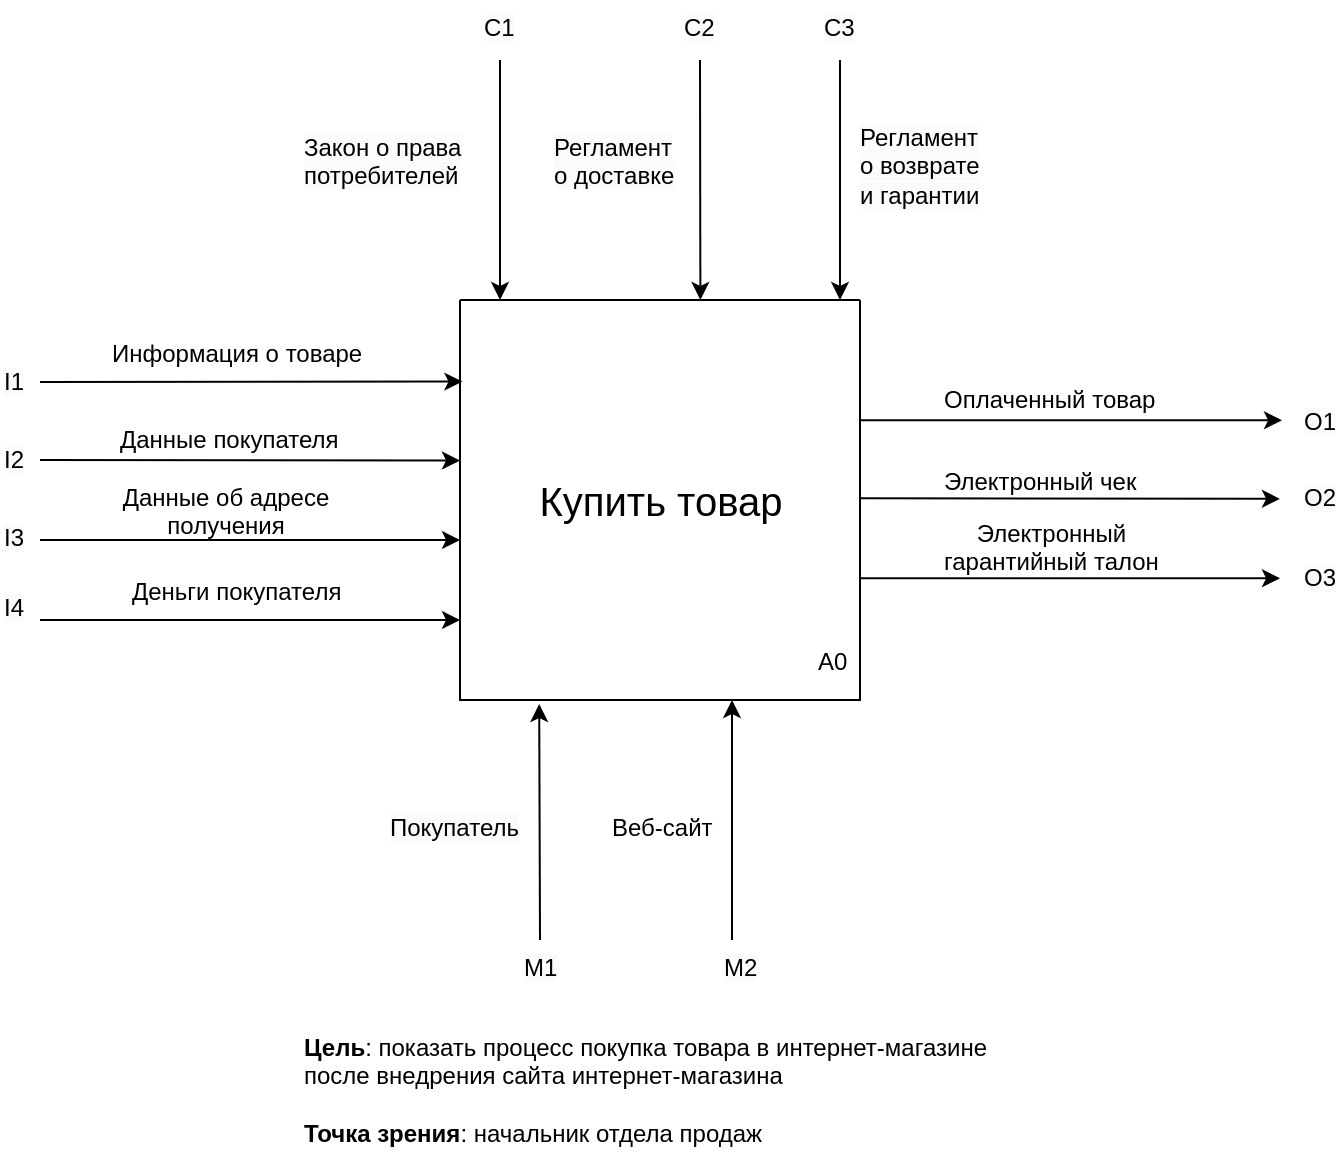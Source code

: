 <mxfile version="23.1.6" type="github">
  <diagram name="Страница — 1" id="MrUY5nf-4vCNaqiUoCGp">
    <mxGraphModel dx="1010" dy="562" grid="0" gridSize="10" guides="1" tooltips="1" connect="1" arrows="1" fold="1" page="0" pageScale="1" pageWidth="827" pageHeight="1169" math="0" shadow="0">
      <root>
        <mxCell id="0" />
        <mxCell id="1" parent="0" />
        <mxCell id="lQVX6eLietwEVeY7ujKg-1" value="" style="swimlane;startSize=0;" parent="1" vertex="1">
          <mxGeometry x="320" y="240" width="200" height="200" as="geometry" />
        </mxCell>
        <mxCell id="lQVX6eLietwEVeY7ujKg-2" value="&lt;font style=&quot;font-size: 20px;&quot;&gt;Купить товар&lt;/font&gt;" style="text;html=1;align=center;verticalAlign=middle;resizable=0;points=[];autosize=1;strokeColor=none;fillColor=none;" parent="lQVX6eLietwEVeY7ujKg-1" vertex="1">
          <mxGeometry x="25" y="80" width="150" height="40" as="geometry" />
        </mxCell>
        <mxCell id="lQVX6eLietwEVeY7ujKg-3" value="&lt;div style=&quot;text-align: center;&quot;&gt;А0&lt;/div&gt;" style="text;whiteSpace=wrap;html=1;" parent="lQVX6eLietwEVeY7ujKg-1" vertex="1">
          <mxGeometry x="177" y="167" width="20" height="30" as="geometry" />
        </mxCell>
        <mxCell id="lQVX6eLietwEVeY7ujKg-4" value="" style="endArrow=classic;html=1;rounded=0;" parent="1" edge="1">
          <mxGeometry width="50" height="50" relative="1" as="geometry">
            <mxPoint x="340" y="120" as="sourcePoint" />
            <mxPoint x="340" y="240" as="targetPoint" />
          </mxGeometry>
        </mxCell>
        <mxCell id="lQVX6eLietwEVeY7ujKg-5" value="" style="endArrow=classic;html=1;rounded=0;entryX=0.466;entryY=0;entryDx=0;entryDy=0;entryPerimeter=0;" parent="1" edge="1">
          <mxGeometry width="50" height="50" relative="1" as="geometry">
            <mxPoint x="440" y="120" as="sourcePoint" />
            <mxPoint x="440.2" y="240" as="targetPoint" />
          </mxGeometry>
        </mxCell>
        <mxCell id="lQVX6eLietwEVeY7ujKg-6" value="" style="endArrow=classic;html=1;rounded=0;entryX=0.466;entryY=0;entryDx=0;entryDy=0;entryPerimeter=0;" parent="1" edge="1">
          <mxGeometry width="50" height="50" relative="1" as="geometry">
            <mxPoint x="510" y="120" as="sourcePoint" />
            <mxPoint x="510" y="240" as="targetPoint" />
          </mxGeometry>
        </mxCell>
        <mxCell id="lQVX6eLietwEVeY7ujKg-7" value="&lt;span style=&quot;caret-color: rgb(0, 0, 0); color: rgb(0, 0, 0); font-family: Helvetica; font-style: normal; font-variant-caps: normal; font-weight: 400; letter-spacing: normal; text-align: center; text-indent: 0px; text-transform: none; word-spacing: 0px; -webkit-text-stroke-width: 0px; background-color: rgb(251, 251, 251); text-decoration: none; float: none; display: inline !important;&quot;&gt;&lt;font style=&quot;font-size: 12px;&quot;&gt;Закон о права потребителей&lt;/font&gt;&lt;/span&gt;" style="text;whiteSpace=wrap;html=1;" parent="1" vertex="1">
          <mxGeometry x="240" y="150" width="90" height="40" as="geometry" />
        </mxCell>
        <mxCell id="lQVX6eLietwEVeY7ujKg-8" value="&lt;span style=&quot;caret-color: rgb(0, 0, 0); color: rgb(0, 0, 0); font-family: Helvetica; font-style: normal; font-variant-caps: normal; font-weight: 400; letter-spacing: normal; text-align: center; text-indent: 0px; text-transform: none; word-spacing: 0px; -webkit-text-stroke-width: 0px; background-color: rgb(251, 251, 251); text-decoration: none; float: none; display: inline !important;&quot;&gt;&lt;font style=&quot;font-size: 12px;&quot;&gt;Регламент &lt;br&gt;о возврате и гарантии&lt;/font&gt;&lt;/span&gt;" style="text;whiteSpace=wrap;html=1;" parent="1" vertex="1">
          <mxGeometry x="518" y="145" width="70" height="50" as="geometry" />
        </mxCell>
        <mxCell id="lQVX6eLietwEVeY7ujKg-9" value="&lt;span style=&quot;caret-color: rgb(0, 0, 0); color: rgb(0, 0, 0); font-family: Helvetica; font-style: normal; font-variant-caps: normal; font-weight: 400; letter-spacing: normal; text-align: center; text-indent: 0px; text-transform: none; word-spacing: 0px; -webkit-text-stroke-width: 0px; background-color: rgb(251, 251, 251); text-decoration: none; float: none; display: inline !important;&quot;&gt;&lt;font style=&quot;font-size: 12px;&quot;&gt;Регламент &lt;br&gt;о доставке&lt;/font&gt;&lt;/span&gt;" style="text;whiteSpace=wrap;html=1;" parent="1" vertex="1">
          <mxGeometry x="365" y="150" width="70" height="40" as="geometry" />
        </mxCell>
        <mxCell id="lQVX6eLietwEVeY7ujKg-10" value="&lt;span style=&quot;caret-color: rgb(0, 0, 0); color: rgb(0, 0, 0); font-family: Helvetica; font-style: normal; font-variant-caps: normal; font-weight: 400; letter-spacing: normal; text-align: center; text-indent: 0px; text-transform: none; word-spacing: 0px; -webkit-text-stroke-width: 0px; background-color: rgb(251, 251, 251); text-decoration: none; float: none; display: inline !important;&quot;&gt;&lt;font style=&quot;font-size: 12px;&quot;&gt;С1&lt;/font&gt;&lt;/span&gt;" style="text;whiteSpace=wrap;html=1;" parent="1" vertex="1">
          <mxGeometry x="330" y="90" width="20" height="30" as="geometry" />
        </mxCell>
        <mxCell id="lQVX6eLietwEVeY7ujKg-11" value="&lt;span style=&quot;caret-color: rgb(0, 0, 0); color: rgb(0, 0, 0); font-family: Helvetica; font-style: normal; font-variant-caps: normal; font-weight: 400; letter-spacing: normal; text-align: center; text-indent: 0px; text-transform: none; word-spacing: 0px; -webkit-text-stroke-width: 0px; background-color: rgb(251, 251, 251); text-decoration: none; float: none; display: inline !important;&quot;&gt;&lt;font style=&quot;font-size: 12px;&quot;&gt;С2&lt;/font&gt;&lt;/span&gt;" style="text;whiteSpace=wrap;html=1;" parent="1" vertex="1">
          <mxGeometry x="430" y="90" width="20" height="30" as="geometry" />
        </mxCell>
        <mxCell id="lQVX6eLietwEVeY7ujKg-12" value="&lt;span style=&quot;caret-color: rgb(0, 0, 0); color: rgb(0, 0, 0); font-family: Helvetica; font-style: normal; font-variant-caps: normal; font-weight: 400; letter-spacing: normal; text-align: center; text-indent: 0px; text-transform: none; word-spacing: 0px; -webkit-text-stroke-width: 0px; background-color: rgb(251, 251, 251); text-decoration: none; float: none; display: inline !important;&quot;&gt;&lt;font style=&quot;font-size: 12px;&quot;&gt;С3&lt;/font&gt;&lt;/span&gt;" style="text;whiteSpace=wrap;html=1;" parent="1" vertex="1">
          <mxGeometry x="500" y="90" width="20" height="30" as="geometry" />
        </mxCell>
        <mxCell id="lQVX6eLietwEVeY7ujKg-13" value="" style="endArrow=classic;html=1;rounded=0;entryX=0.006;entryY=0.204;entryDx=0;entryDy=0;entryPerimeter=0;" parent="1" target="lQVX6eLietwEVeY7ujKg-1" edge="1">
          <mxGeometry width="50" height="50" relative="1" as="geometry">
            <mxPoint x="110" y="281" as="sourcePoint" />
            <mxPoint x="230" y="230" as="targetPoint" />
          </mxGeometry>
        </mxCell>
        <mxCell id="lQVX6eLietwEVeY7ujKg-14" value="" style="endArrow=classic;html=1;rounded=0;" parent="1" edge="1">
          <mxGeometry width="50" height="50" relative="1" as="geometry">
            <mxPoint x="110" y="320" as="sourcePoint" />
            <mxPoint x="320.0" y="320.273" as="targetPoint" />
          </mxGeometry>
        </mxCell>
        <mxCell id="lQVX6eLietwEVeY7ujKg-15" value="" style="endArrow=classic;html=1;rounded=0;" parent="1" edge="1">
          <mxGeometry width="50" height="50" relative="1" as="geometry">
            <mxPoint x="110" y="360" as="sourcePoint" />
            <mxPoint x="320" y="360" as="targetPoint" />
          </mxGeometry>
        </mxCell>
        <mxCell id="lQVX6eLietwEVeY7ujKg-16" value="" style="endArrow=classic;html=1;rounded=0;" parent="1" edge="1">
          <mxGeometry width="50" height="50" relative="1" as="geometry">
            <mxPoint x="110" y="400" as="sourcePoint" />
            <mxPoint x="320" y="400" as="targetPoint" />
          </mxGeometry>
        </mxCell>
        <mxCell id="lQVX6eLietwEVeY7ujKg-17" value="&lt;div style=&quot;text-align: center;&quot;&gt;Деньги покупателя&lt;/div&gt;" style="text;whiteSpace=wrap;html=1;" parent="1" vertex="1">
          <mxGeometry x="154" y="372" width="120" height="20" as="geometry" />
        </mxCell>
        <mxCell id="lQVX6eLietwEVeY7ujKg-18" value="&lt;div style=&quot;text-align: center;&quot;&gt;Информация о товаре&lt;/div&gt;" style="text;whiteSpace=wrap;html=1;" parent="1" vertex="1">
          <mxGeometry x="144" y="253" width="140" height="20" as="geometry" />
        </mxCell>
        <mxCell id="lQVX6eLietwEVeY7ujKg-19" value="&lt;div style=&quot;text-align: center;&quot;&gt;Данные об адресе получения&lt;br&gt;&lt;/div&gt;" style="text;whiteSpace=wrap;html=1;" parent="1" vertex="1">
          <mxGeometry x="137" y="325" width="130" height="20" as="geometry" />
        </mxCell>
        <mxCell id="lQVX6eLietwEVeY7ujKg-20" value="&lt;div style=&quot;text-align: center;&quot;&gt;Данные покупателя&lt;/div&gt;" style="text;whiteSpace=wrap;html=1;" parent="1" vertex="1">
          <mxGeometry x="148" y="296.09" width="146" height="20" as="geometry" />
        </mxCell>
        <mxCell id="lQVX6eLietwEVeY7ujKg-21" value="&lt;span style=&quot;caret-color: rgb(0, 0, 0); color: rgb(0, 0, 0); font-family: Helvetica; font-style: normal; font-variant-caps: normal; font-weight: 400; letter-spacing: normal; text-align: center; text-indent: 0px; text-transform: none; word-spacing: 0px; -webkit-text-stroke-width: 0px; background-color: rgb(251, 251, 251); text-decoration: none; float: none; display: inline !important;&quot;&gt;&lt;font style=&quot;font-size: 12px;&quot;&gt;I1&lt;/font&gt;&lt;/span&gt;" style="text;whiteSpace=wrap;html=1;" parent="1" vertex="1">
          <mxGeometry x="90" y="267" width="20" height="30" as="geometry" />
        </mxCell>
        <mxCell id="lQVX6eLietwEVeY7ujKg-22" value="&lt;span style=&quot;caret-color: rgb(0, 0, 0); color: rgb(0, 0, 0); font-family: Helvetica; font-style: normal; font-variant-caps: normal; font-weight: 400; letter-spacing: normal; text-align: center; text-indent: 0px; text-transform: none; word-spacing: 0px; -webkit-text-stroke-width: 0px; background-color: rgb(251, 251, 251); text-decoration: none; float: none; display: inline !important;&quot;&gt;&lt;font style=&quot;font-size: 12px;&quot;&gt;I2&lt;/font&gt;&lt;/span&gt;" style="text;whiteSpace=wrap;html=1;" parent="1" vertex="1">
          <mxGeometry x="90" y="306" width="20" height="30" as="geometry" />
        </mxCell>
        <mxCell id="lQVX6eLietwEVeY7ujKg-23" value="&lt;span style=&quot;caret-color: rgb(0, 0, 0); color: rgb(0, 0, 0); font-family: Helvetica; font-style: normal; font-variant-caps: normal; font-weight: 400; letter-spacing: normal; text-align: center; text-indent: 0px; text-transform: none; word-spacing: 0px; -webkit-text-stroke-width: 0px; background-color: rgb(251, 251, 251); text-decoration: none; float: none; display: inline !important;&quot;&gt;&lt;font style=&quot;font-size: 12px;&quot;&gt;I3&lt;/font&gt;&lt;/span&gt;" style="text;whiteSpace=wrap;html=1;" parent="1" vertex="1">
          <mxGeometry x="90" y="345" width="20" height="30" as="geometry" />
        </mxCell>
        <mxCell id="lQVX6eLietwEVeY7ujKg-24" value="&lt;span style=&quot;caret-color: rgb(0, 0, 0); color: rgb(0, 0, 0); font-family: Helvetica; font-style: normal; font-variant-caps: normal; font-weight: 400; letter-spacing: normal; text-align: center; text-indent: 0px; text-transform: none; word-spacing: 0px; -webkit-text-stroke-width: 0px; background-color: rgb(251, 251, 251); text-decoration: none; float: none; display: inline !important;&quot;&gt;&lt;font style=&quot;font-size: 12px;&quot;&gt;I4&lt;/font&gt;&lt;/span&gt;" style="text;whiteSpace=wrap;html=1;" parent="1" vertex="1">
          <mxGeometry x="90" y="380" width="20" height="30" as="geometry" />
        </mxCell>
        <mxCell id="lQVX6eLietwEVeY7ujKg-25" value="" style="endArrow=classic;html=1;rounded=0;entryX=0.006;entryY=0.204;entryDx=0;entryDy=0;entryPerimeter=0;" parent="1" edge="1">
          <mxGeometry width="50" height="50" relative="1" as="geometry">
            <mxPoint x="520" y="300.17" as="sourcePoint" />
            <mxPoint x="731" y="300.17" as="targetPoint" />
          </mxGeometry>
        </mxCell>
        <mxCell id="lQVX6eLietwEVeY7ujKg-26" value="" style="endArrow=classic;html=1;rounded=0;" parent="1" edge="1">
          <mxGeometry width="50" height="50" relative="1" as="geometry">
            <mxPoint x="520" y="339.17" as="sourcePoint" />
            <mxPoint x="730.0" y="339.443" as="targetPoint" />
          </mxGeometry>
        </mxCell>
        <mxCell id="lQVX6eLietwEVeY7ujKg-27" value="" style="endArrow=classic;html=1;rounded=0;" parent="1" edge="1">
          <mxGeometry width="50" height="50" relative="1" as="geometry">
            <mxPoint x="520" y="379.17" as="sourcePoint" />
            <mxPoint x="730" y="379.17" as="targetPoint" />
          </mxGeometry>
        </mxCell>
        <mxCell id="lQVX6eLietwEVeY7ujKg-28" value="&lt;div style=&quot;text-align: center;&quot;&gt;Оплаченный товар&lt;/div&gt;" style="text;whiteSpace=wrap;html=1;" parent="1" vertex="1">
          <mxGeometry x="560" y="276.09" width="120" height="20" as="geometry" />
        </mxCell>
        <mxCell id="lQVX6eLietwEVeY7ujKg-29" value="&lt;div style=&quot;text-align: center;&quot;&gt;Электронный чек&lt;/div&gt;" style="text;whiteSpace=wrap;html=1;" parent="1" vertex="1">
          <mxGeometry x="560" y="317.09" width="120" height="20" as="geometry" />
        </mxCell>
        <mxCell id="lQVX6eLietwEVeY7ujKg-30" value="&lt;div style=&quot;text-align: center;&quot;&gt;Электронный&lt;/div&gt;&lt;div style=&quot;text-align: center;&quot;&gt;гарантийный талон&lt;/div&gt;" style="text;whiteSpace=wrap;html=1;" parent="1" vertex="1">
          <mxGeometry x="560" y="343.05" width="120" height="33.91" as="geometry" />
        </mxCell>
        <mxCell id="lQVX6eLietwEVeY7ujKg-31" value="&lt;span style=&quot;caret-color: rgb(0, 0, 0); color: rgb(0, 0, 0); font-family: Helvetica; font-style: normal; font-variant-caps: normal; font-weight: 400; letter-spacing: normal; text-align: center; text-indent: 0px; text-transform: none; word-spacing: 0px; -webkit-text-stroke-width: 0px; background-color: rgb(251, 251, 251); text-decoration: none; float: none; display: inline !important;&quot;&gt;&lt;font style=&quot;font-size: 12px;&quot;&gt;О1&lt;/font&gt;&lt;/span&gt;" style="text;whiteSpace=wrap;html=1;" parent="1" vertex="1">
          <mxGeometry x="740" y="287" width="20" height="30" as="geometry" />
        </mxCell>
        <mxCell id="lQVX6eLietwEVeY7ujKg-32" value="&lt;span style=&quot;caret-color: rgb(0, 0, 0); color: rgb(0, 0, 0); font-family: Helvetica; font-style: normal; font-variant-caps: normal; font-weight: 400; letter-spacing: normal; text-align: center; text-indent: 0px; text-transform: none; word-spacing: 0px; -webkit-text-stroke-width: 0px; background-color: rgb(251, 251, 251); text-decoration: none; float: none; display: inline !important;&quot;&gt;&lt;font style=&quot;font-size: 12px;&quot;&gt;O2&lt;/font&gt;&lt;/span&gt;" style="text;whiteSpace=wrap;html=1;" parent="1" vertex="1">
          <mxGeometry x="740" y="325" width="20" height="30" as="geometry" />
        </mxCell>
        <mxCell id="lQVX6eLietwEVeY7ujKg-33" value="&lt;span style=&quot;caret-color: rgb(0, 0, 0); color: rgb(0, 0, 0); font-family: Helvetica; font-style: normal; font-variant-caps: normal; font-weight: 400; letter-spacing: normal; text-align: center; text-indent: 0px; text-transform: none; word-spacing: 0px; -webkit-text-stroke-width: 0px; background-color: rgb(251, 251, 251); text-decoration: none; float: none; display: inline !important;&quot;&gt;&lt;font style=&quot;font-size: 12px;&quot;&gt;O3&lt;/font&gt;&lt;/span&gt;" style="text;whiteSpace=wrap;html=1;" parent="1" vertex="1">
          <mxGeometry x="740" y="365" width="20" height="30" as="geometry" />
        </mxCell>
        <mxCell id="lQVX6eLietwEVeY7ujKg-34" value="" style="endArrow=classic;html=1;rounded=0;entryX=0.198;entryY=1.01;entryDx=0;entryDy=0;entryPerimeter=0;" parent="1" target="lQVX6eLietwEVeY7ujKg-1" edge="1">
          <mxGeometry width="50" height="50" relative="1" as="geometry">
            <mxPoint x="360" y="560" as="sourcePoint" />
            <mxPoint x="309.58" y="560" as="targetPoint" />
          </mxGeometry>
        </mxCell>
        <mxCell id="lQVX6eLietwEVeY7ujKg-35" value="" style="endArrow=classic;html=1;rounded=0;entryX=0.5;entryY=1;entryDx=0;entryDy=0;" parent="1" edge="1">
          <mxGeometry width="50" height="50" relative="1" as="geometry">
            <mxPoint x="456" y="560" as="sourcePoint" />
            <mxPoint x="456" y="440" as="targetPoint" />
          </mxGeometry>
        </mxCell>
        <mxCell id="lQVX6eLietwEVeY7ujKg-37" value="&lt;span style=&quot;caret-color: rgb(0, 0, 0); color: rgb(0, 0, 0); font-family: Helvetica; font-style: normal; font-variant-caps: normal; font-weight: 400; letter-spacing: normal; text-align: center; text-indent: 0px; text-transform: none; word-spacing: 0px; -webkit-text-stroke-width: 0px; background-color: rgb(251, 251, 251); text-decoration: none; float: none; display: inline !important;&quot;&gt;&lt;font style=&quot;font-size: 12px;&quot;&gt;Покупатель&lt;/font&gt;&lt;/span&gt;" style="text;whiteSpace=wrap;html=1;" parent="1" vertex="1">
          <mxGeometry x="283" y="490" width="70" height="40" as="geometry" />
        </mxCell>
        <mxCell id="lQVX6eLietwEVeY7ujKg-38" value="&lt;div style=&quot;text-align: center;&quot;&gt;Веб-сайт&lt;/div&gt;" style="text;whiteSpace=wrap;html=1;" parent="1" vertex="1">
          <mxGeometry x="394" y="490" width="60" height="40" as="geometry" />
        </mxCell>
        <mxCell id="lQVX6eLietwEVeY7ujKg-40" value="&lt;span style=&quot;caret-color: rgb(0, 0, 0); color: rgb(0, 0, 0); font-family: Helvetica; font-style: normal; font-variant-caps: normal; font-weight: 400; letter-spacing: normal; text-align: center; text-indent: 0px; text-transform: none; word-spacing: 0px; -webkit-text-stroke-width: 0px; background-color: rgb(251, 251, 251); text-decoration: none; float: none; display: inline !important;&quot;&gt;&lt;font style=&quot;font-size: 12px;&quot;&gt;M1&lt;/font&gt;&lt;/span&gt;" style="text;whiteSpace=wrap;html=1;" parent="1" vertex="1">
          <mxGeometry x="350" y="560" width="20" height="30" as="geometry" />
        </mxCell>
        <mxCell id="lQVX6eLietwEVeY7ujKg-41" value="&lt;span style=&quot;caret-color: rgb(0, 0, 0); color: rgb(0, 0, 0); font-family: Helvetica; font-style: normal; font-variant-caps: normal; font-weight: 400; letter-spacing: normal; text-align: center; text-indent: 0px; text-transform: none; word-spacing: 0px; -webkit-text-stroke-width: 0px; background-color: rgb(251, 251, 251); text-decoration: none; float: none; display: inline !important;&quot;&gt;&lt;font style=&quot;font-size: 12px;&quot;&gt;M2&lt;/font&gt;&lt;/span&gt;" style="text;whiteSpace=wrap;html=1;" parent="1" vertex="1">
          <mxGeometry x="450" y="560" width="20" height="30" as="geometry" />
        </mxCell>
        <mxCell id="lQVX6eLietwEVeY7ujKg-43" value="&lt;div style=&quot;&quot;&gt;&lt;b&gt;Цель&lt;/b&gt;: показать процесс покупка товара в интернет-магазине после внедрения сайта интернет-магазина&lt;/div&gt;&lt;div style=&quot;&quot;&gt;&lt;br&gt;&lt;/div&gt;&lt;div style=&quot;&quot;&gt;&lt;b&gt;Точка зрения&lt;/b&gt;: начальник отдела продаж&lt;/div&gt;" style="text;whiteSpace=wrap;html=1;align=left;" parent="1" vertex="1">
          <mxGeometry x="240" y="600" width="360" height="40" as="geometry" />
        </mxCell>
      </root>
    </mxGraphModel>
  </diagram>
</mxfile>
